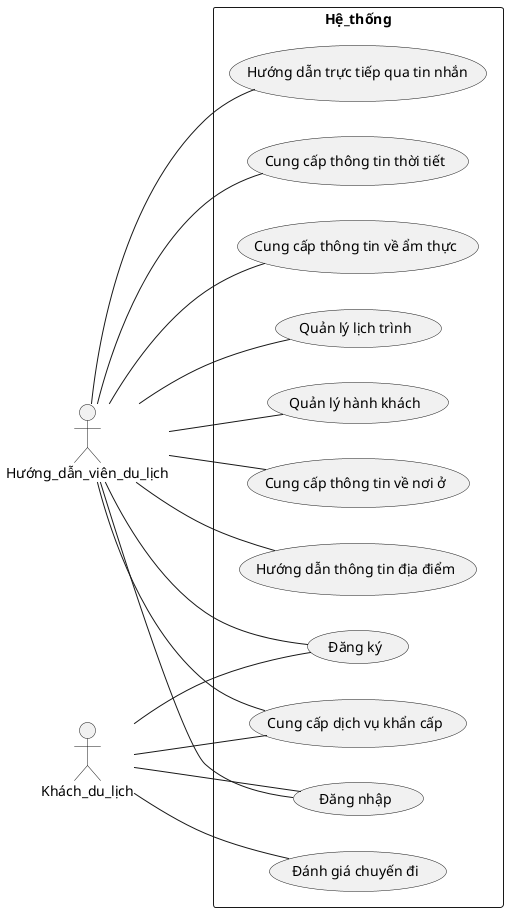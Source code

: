 @startuml usecase_diagram
left to right direction
actor Hướng_dẫn_viên_du_lịch as HDV
actor Khách_du_lịch as Khách

rectangle Hệ_thống {
  usecase (Đăng nhập) as UC_Dang_nhap
  usecase (Đăng ký) as UC_Dang_ky
  usecase (Hướng dẫn thông tin địa điểm) as UC_HD_Dia_diem
  usecase (Hướng dẫn trực tiếp qua tin nhắn) as UC_HD_Tin_nhan
  usecase (Cung cấp thông tin thời tiết) as UC_Thoi_tiet
  usecase (Cung cấp thông tin về ẩm thực) as UC_Am_thuc
  usecase (Đánh giá chuyến đi) as UC_Danh_gia
  usecase (Quản lý lịch trình) as UC_Lich_trinh
  usecase (Quản lý hành khách) as UC_Hanh_khach
  usecase (Cung cấp dịch vụ khẩn cấp) as UC_Khan_cap
  usecase (Cung cấp thông tin về nơi ở) as UC_Noi_o

  HDV -- UC_HD_Dia_diem
  HDV -- UC_HD_Tin_nhan
  HDV -- UC_Noi_o
  HDV -- UC_Thoi_tiet
  HDV -- UC_Am_thuc
  Khách -- UC_Danh_gia
  HDV -- UC_Lich_trinh
  HDV -- UC_Hanh_khach
  HDV -- UC_Khan_cap
  Khách -- UC_Khan_cap
  Khách -- UC_Dang_nhap
  HDV -- UC_Dang_nhap
  Khách -- UC_Dang_ky
  HDV -- UC_Dang_ky
}



@enduml
